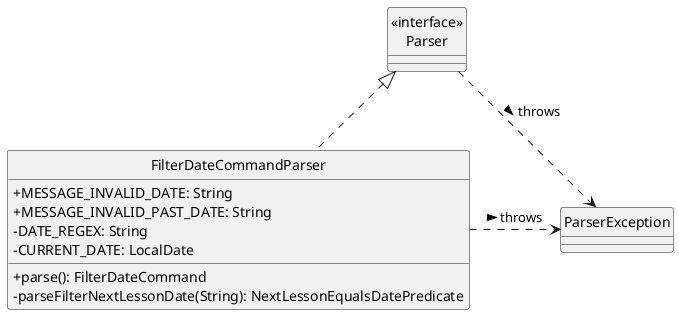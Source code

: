 @startuml
hide circle
skinparam classAttributeIconSize 0

Class "<<interface>>\nParser" as Parser
Class FilterDateCommandParser {
  +MESSAGE_INVALID_DATE: String
  +MESSAGE_INVALID_PAST_DATE: String
  -DATE_REGEX: String
  -CURRENT_DATE: LocalDate
  +parse(): FilterDateCommand
  -parseFilterNextLessonDate(String): NextLessonEqualsDatePredicate
}
Class ParserException

FilterDateCommandParser .up.|> Parser
Parser .right.> ParserException: throws >
FilterDateCommandParser .right.> ParserException: throws >
@enduml

